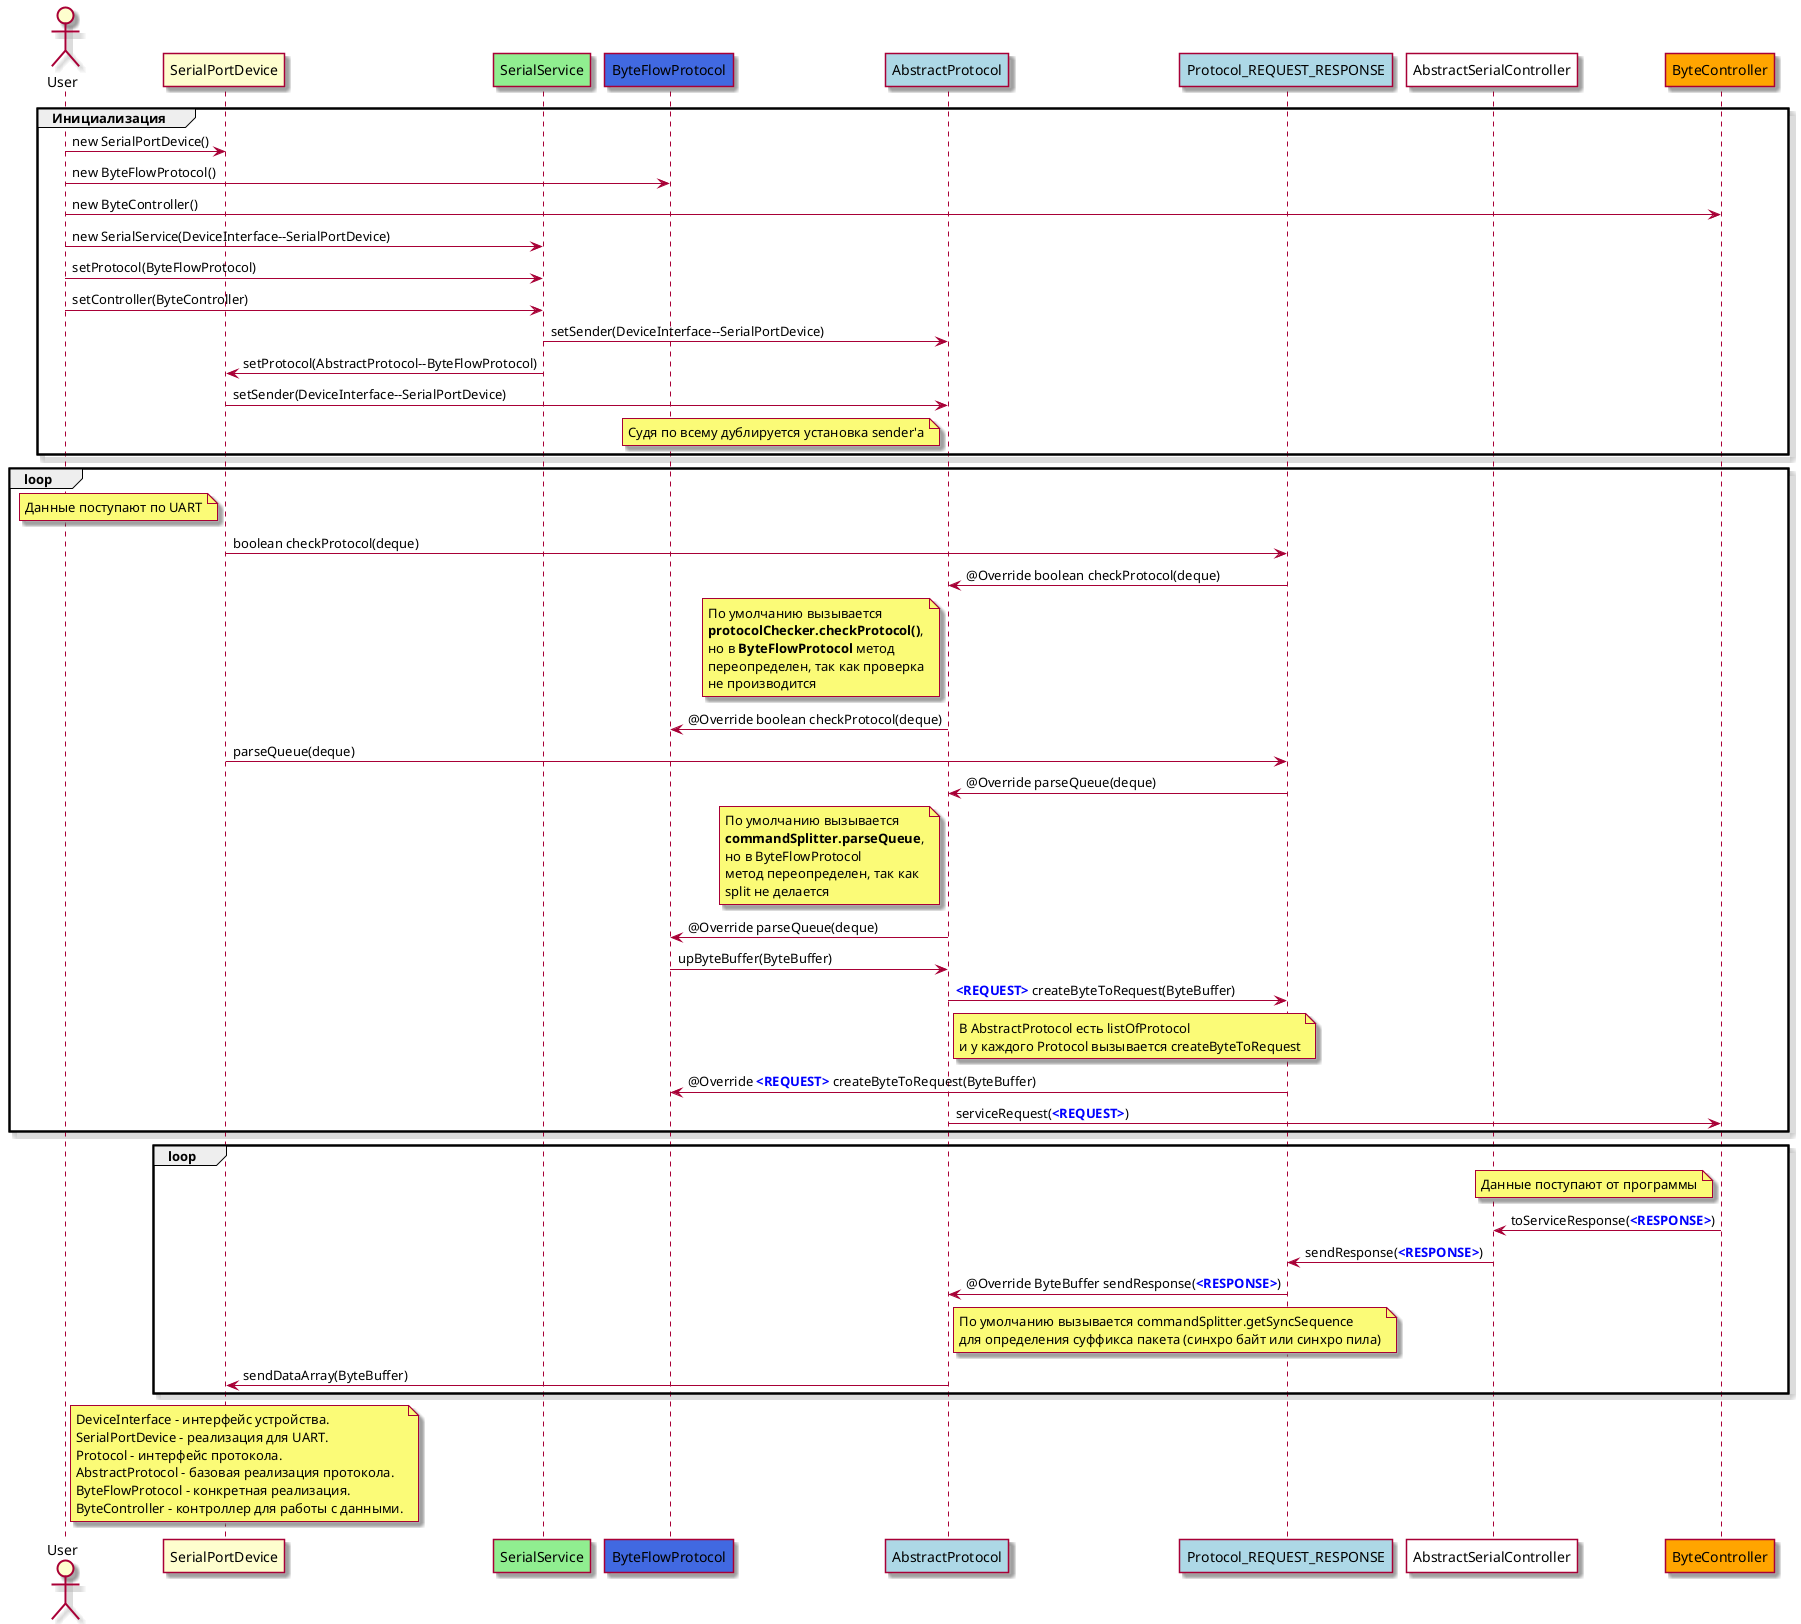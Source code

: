@startuml
skin rose
actor User

'participant DeviceInterface
participant SerialPortDevice

skinparam ParticipantBackgroundColor LightGreen
participant SerialService

skinparam ParticipantBackgroundColor RoyalBlue
participant ByteFlowProtocol
skinparam ParticipantBackgroundColor LightBlue
participant AbstractProtocol
participant Protocol_REQUEST_RESPONSE as Protocol

skinparam ParticipantBackgroundColor rose
participant AbstractSerialController

skinparam ParticipantBackgroundColor Orange
participant ByteController




group Инициализация
User -> SerialPortDevice : new SerialPortDevice()
User -> ByteFlowProtocol : new ByteFlowProtocol()
User -> ByteController : new ByteController()
User -> SerialService : new SerialService(DeviceInterface--SerialPortDevice)
User -> SerialService : setProtocol(ByteFlowProtocol)
User -> SerialService : setController(ByteController)

SerialService -> AbstractProtocol: setSender(DeviceInterface--SerialPortDevice)
SerialService -> SerialPortDevice: setProtocol(AbstractProtocol--ByteFlowProtocol)
SerialPortDevice -> AbstractProtocol: setSender(DeviceInterface--SerialPortDevice)
note left of AbstractProtocol
    Судя по всему дублируется установка sender'a
end note

end

'alt liteProtocol = true
'    SerialPortDevice -> ByteFlowProtocol : parse(deque)
'else
loop
    note left of SerialPortDevice
    Данные поступают по UART
    end note
    '-> SerialPortDevice: данные с COM-порта
    SerialPortDevice -> Protocol : boolean checkProtocol(deque)
    Protocol -> AbstractProtocol: @Override boolean checkProtocol(deque)
    note left of AbstractProtocol
        По умолчанию вызывается
        **protocolChecker.checkProtocol()**,
        но в **ByteFlowProtocol** метод
        переопределен, так как проверка
        не производится
    end note
    AbstractProtocol -> ByteFlowProtocol: @Override boolean checkProtocol(deque)

    SerialPortDevice -> Protocol : parseQueue(deque)
    Protocol -> AbstractProtocol: @Override parseQueue(deque)
    note left of AbstractProtocol
            По умолчанию вызывается
            **commandSplitter.parseQueue**,
            но в ByteFlowProtocol
            метод переопределен, так как
            split не делается
        end note
    AbstractProtocol -> ByteFlowProtocol: @Override parseQueue(deque)

    ByteFlowProtocol -> AbstractProtocol: upByteBuffer(ByteBuffer)
    AbstractProtocol -> Protocol: <color:blue><b><REQUEST></b></color> createByteToRequest(ByteBuffer)
    note right of AbstractProtocol
        В AbstractProtocol есть listOfProtocol
        и у каждого Protocol вызывается createByteToRequest
    end note
    Protocol -> ByteFlowProtocol: @Override <color:blue><b><REQUEST></b></color> createByteToRequest(ByteBuffer)
    AbstractProtocol -> ByteController: serviceRequest(<color:blue><b><REQUEST></b></color>)

end

loop
    note left of ByteController
    Данные поступают от программы
    end note
    ByteController -> AbstractSerialController: toServiceResponse(<color:blue><b><RESPONSE></b></color>)
    AbstractSerialController -> Protocol: sendResponse(<color:blue><b><RESPONSE></b></color>)
    Protocol -> AbstractProtocol: @Override ByteBuffer sendResponse(<color:blue><b><RESPONSE></b></color>)
        note right of AbstractProtocol
        По умолчанию вызывается commandSplitter.getSyncSequence
        для определения суффикса пакета (синхро байт или синхро пила)
        end note
    AbstractProtocol -> SerialPortDevice: sendDataArray(ByteBuffer)
end

note right of User
DeviceInterface - интерфейс устройства.
SerialPortDevice - реализация для UART.
Protocol - интерфейс протокола.
AbstractProtocol - базовая реализация протокола.
ByteFlowProtocol - конкретная реализация.
ByteController - контроллер для работы с данными.
end note


@enduml